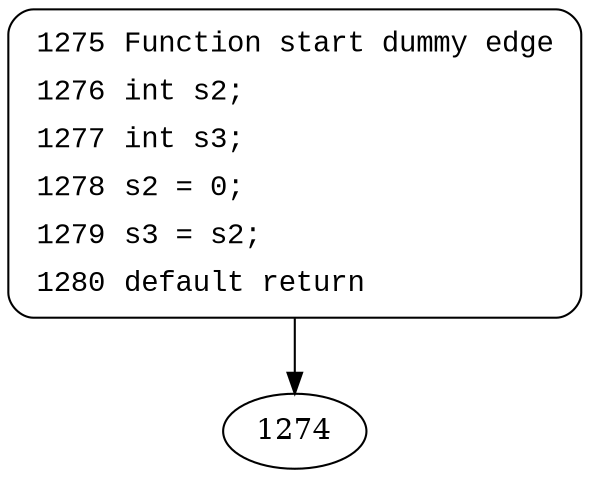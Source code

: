 digraph block983 {
1275 [style="filled,bold" penwidth="1" fillcolor="white" fontname="Courier New" shape="Mrecord" label=<<table border="0" cellborder="0" cellpadding="3" bgcolor="white"><tr><td align="right">1275</td><td align="left">Function start dummy edge</td></tr><tr><td align="right">1276</td><td align="left">int s2;</td></tr><tr><td align="right">1277</td><td align="left">int s3;</td></tr><tr><td align="right">1278</td><td align="left">s2 = 0;</td></tr><tr><td align="right">1279</td><td align="left">s3 = s2;</td></tr><tr><td align="right">1280</td><td align="left">default return</td></tr></table>>]
1275 -> 1274[label=""]
}